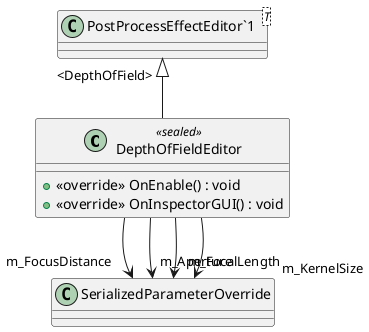 @startuml
class DepthOfFieldEditor <<sealed>> {
    + <<override>> OnEnable() : void
    + <<override>> OnInspectorGUI() : void
}
class "PostProcessEffectEditor`1"<T> {
}
"PostProcessEffectEditor`1" "<DepthOfField>" <|-- DepthOfFieldEditor
DepthOfFieldEditor --> "m_FocusDistance" SerializedParameterOverride
DepthOfFieldEditor --> "m_Aperture" SerializedParameterOverride
DepthOfFieldEditor --> "m_FocalLength" SerializedParameterOverride
DepthOfFieldEditor --> "m_KernelSize" SerializedParameterOverride
@enduml
